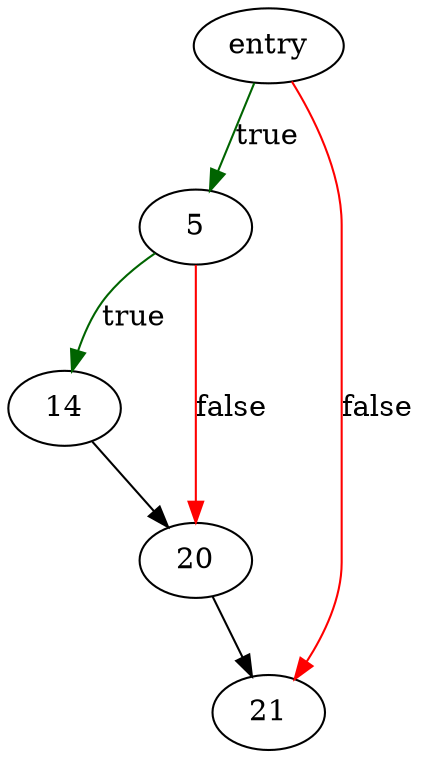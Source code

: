digraph "sqlite3KeyInfoUnref" {
	// Node definitions.
	1 [label=entry];
	5;
	14;
	20;
	21;

	// Edge definitions.
	1 -> 5 [
		color=darkgreen
		label=true
	];
	1 -> 21 [
		color=red
		label=false
	];
	5 -> 14 [
		color=darkgreen
		label=true
	];
	5 -> 20 [
		color=red
		label=false
	];
	14 -> 20;
	20 -> 21;
}
